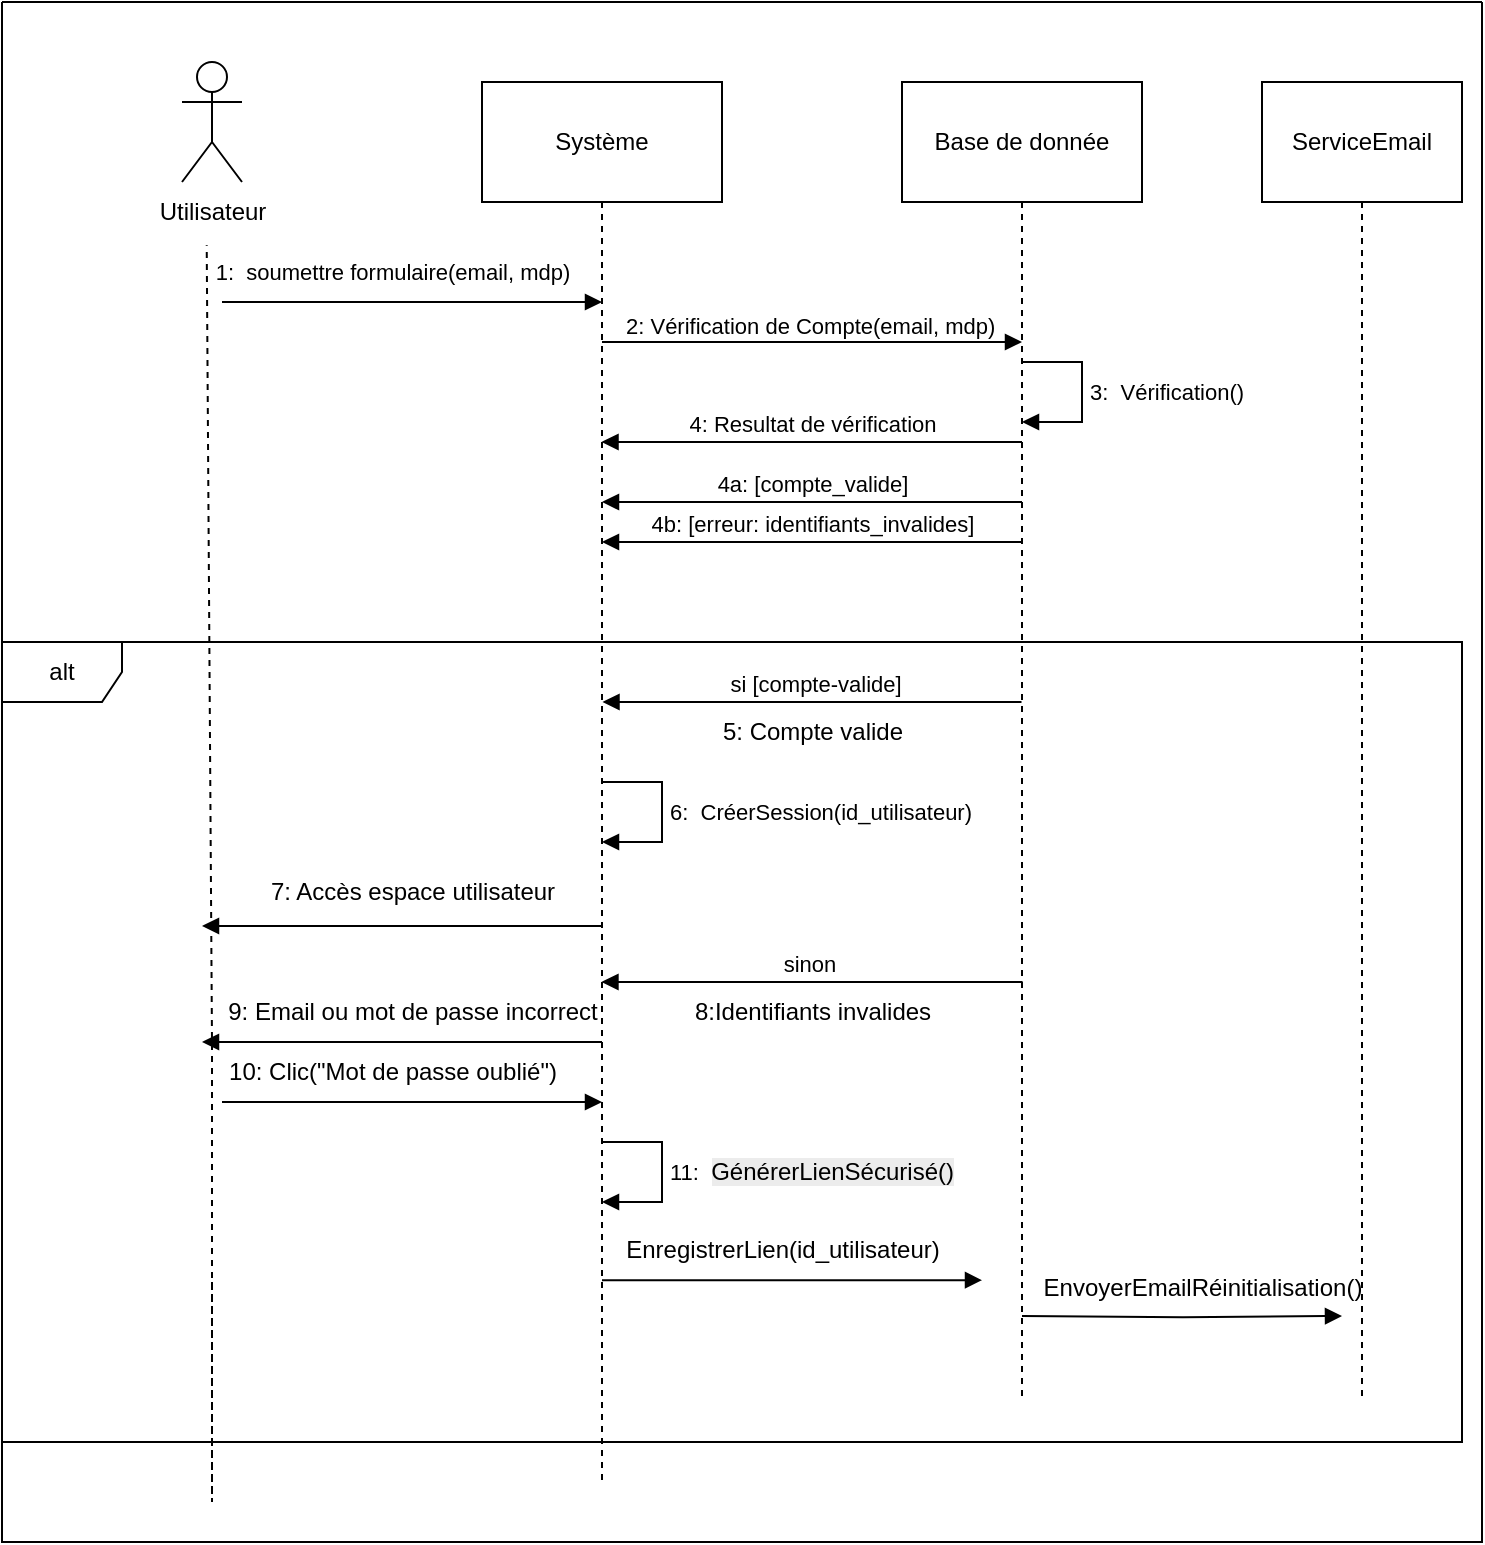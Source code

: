 <mxfile version="26.2.3">
  <diagram name="Page-1" id="2YBvvXClWsGukQMizWep">
    <mxGraphModel dx="1214" dy="543" grid="1" gridSize="10" guides="1" tooltips="1" connect="1" arrows="1" fold="1" page="1" pageScale="1" pageWidth="850" pageHeight="1100" math="0" shadow="0">
      <root>
        <mxCell id="0" />
        <mxCell id="1" parent="0" />
        <mxCell id="dc0nqa92FMbY49DklVH1-14" value="" style="swimlane;startSize=0;" parent="1" vertex="1">
          <mxGeometry x="70" y="30" width="740" height="770" as="geometry">
            <mxRectangle x="80" y="30" width="50" height="40" as="alternateBounds" />
          </mxGeometry>
        </mxCell>
        <mxCell id="dc0nqa92FMbY49DklVH1-15" value="Utilisateur" style="text;html=1;align=center;verticalAlign=middle;resizable=0;points=[];autosize=1;strokeColor=none;fillColor=none;" parent="dc0nqa92FMbY49DklVH1-14" vertex="1">
          <mxGeometry x="65" y="90" width="80" height="30" as="geometry" />
        </mxCell>
        <mxCell id="dc0nqa92FMbY49DklVH1-20" value="" style="endArrow=none;dashed=1;html=1;rounded=0;entryX=0.467;entryY=1.056;entryDx=0;entryDy=0;entryPerimeter=0;" parent="dc0nqa92FMbY49DklVH1-14" target="dc0nqa92FMbY49DklVH1-15" edge="1">
          <mxGeometry width="50" height="50" relative="1" as="geometry">
            <mxPoint x="105" y="640" as="sourcePoint" />
            <mxPoint x="223.22" y="150" as="targetPoint" />
            <Array as="points">
              <mxPoint x="105" y="750" />
              <mxPoint x="105" y="520" />
            </Array>
          </mxGeometry>
        </mxCell>
        <mxCell id="dc0nqa92FMbY49DklVH1-21" value="" style="shape=umlActor;verticalLabelPosition=bottom;verticalAlign=top;html=1;outlineConnect=0;" parent="dc0nqa92FMbY49DklVH1-14" vertex="1">
          <mxGeometry x="90" y="30" width="30" height="60" as="geometry" />
        </mxCell>
        <mxCell id="JqO3XtMDO4aosh0jrj5c-3" value="" style="endArrow=block;endFill=1;html=1;edgeStyle=orthogonalEdgeStyle;align=left;verticalAlign=top;rounded=0;" edge="1" parent="dc0nqa92FMbY49DklVH1-14">
          <mxGeometry x="-1" relative="1" as="geometry">
            <mxPoint x="300" y="170" as="sourcePoint" />
            <mxPoint x="510" y="170" as="targetPoint" />
          </mxGeometry>
        </mxCell>
        <mxCell id="JqO3XtMDO4aosh0jrj5c-4" value="2: Vérification de Compte(email, mdp)" style="edgeLabel;resizable=0;html=1;align=left;verticalAlign=bottom;" connectable="0" vertex="1" parent="JqO3XtMDO4aosh0jrj5c-3">
          <mxGeometry x="-1" relative="1" as="geometry">
            <mxPoint x="10" as="offset" />
          </mxGeometry>
        </mxCell>
        <mxCell id="JqO3XtMDO4aosh0jrj5c-10" value="4: Resultat de vérification" style="html=1;verticalAlign=bottom;endArrow=block;curved=0;rounded=0;" edge="1" parent="dc0nqa92FMbY49DklVH1-14">
          <mxGeometry relative="1" as="geometry">
            <mxPoint x="510" y="220" as="sourcePoint" />
            <mxPoint x="299.759" y="220" as="targetPoint" />
          </mxGeometry>
        </mxCell>
        <mxCell id="JqO3XtMDO4aosh0jrj5c-13" value="4b: [erreur: identifiants_invalides]" style="html=1;verticalAlign=bottom;endArrow=block;curved=0;rounded=0;" edge="1" parent="dc0nqa92FMbY49DklVH1-14">
          <mxGeometry relative="1" as="geometry">
            <mxPoint x="510" y="270" as="sourcePoint" />
            <mxPoint x="300" y="270" as="targetPoint" />
          </mxGeometry>
        </mxCell>
        <mxCell id="JqO3XtMDO4aosh0jrj5c-12" value="4a: [compte_valide]" style="html=1;verticalAlign=bottom;endArrow=block;curved=0;rounded=0;" edge="1" parent="dc0nqa92FMbY49DklVH1-14">
          <mxGeometry relative="1" as="geometry">
            <mxPoint x="510" y="250" as="sourcePoint" />
            <mxPoint x="300" y="250" as="targetPoint" />
          </mxGeometry>
        </mxCell>
        <mxCell id="dc0nqa92FMbY49DklVH1-11" value="Base de donnée" style="shape=umlLifeline;perimeter=lifelinePerimeter;whiteSpace=wrap;html=1;container=1;dropTarget=0;collapsible=0;recursiveResize=0;outlineConnect=0;portConstraint=eastwest;newEdgeStyle={&quot;curved&quot;:0,&quot;rounded&quot;:0};size=60;" parent="dc0nqa92FMbY49DklVH1-14" vertex="1">
          <mxGeometry x="450" y="40" width="120" height="660" as="geometry" />
        </mxCell>
        <mxCell id="dc0nqa92FMbY49DklVH1-12" value="Système" style="shape=umlLifeline;perimeter=lifelinePerimeter;whiteSpace=wrap;html=1;container=1;dropTarget=0;collapsible=0;recursiveResize=0;outlineConnect=0;portConstraint=eastwest;newEdgeStyle={&quot;curved&quot;:0,&quot;rounded&quot;:0};size=60;" parent="dc0nqa92FMbY49DklVH1-14" vertex="1">
          <mxGeometry x="240" y="40" width="120" height="700" as="geometry" />
        </mxCell>
        <mxCell id="JqO3XtMDO4aosh0jrj5c-14" value="Service&lt;span style=&quot;background-color: transparent; color: light-dark(rgb(0, 0, 0), rgb(255, 255, 255));&quot;&gt;Email&lt;/span&gt;" style="shape=umlLifeline;perimeter=lifelinePerimeter;whiteSpace=wrap;html=1;container=1;dropTarget=0;collapsible=0;recursiveResize=0;outlineConnect=0;portConstraint=eastwest;newEdgeStyle={&quot;curved&quot;:0,&quot;rounded&quot;:0};size=60;" vertex="1" parent="dc0nqa92FMbY49DklVH1-14">
          <mxGeometry x="630" y="40" width="100" height="660" as="geometry" />
        </mxCell>
        <mxCell id="JqO3XtMDO4aosh0jrj5c-15" value="alt" style="shape=umlFrame;whiteSpace=wrap;html=1;pointerEvents=0;" vertex="1" parent="dc0nqa92FMbY49DklVH1-14">
          <mxGeometry y="320" width="730" height="400" as="geometry" />
        </mxCell>
        <mxCell id="JqO3XtMDO4aosh0jrj5c-17" value="&amp;nbsp;si [compte-valide]" style="html=1;verticalAlign=bottom;endArrow=block;curved=0;rounded=0;" edge="1" parent="dc0nqa92FMbY49DklVH1-14">
          <mxGeometry relative="1" as="geometry">
            <mxPoint x="509.75" y="350" as="sourcePoint" />
            <mxPoint x="300.25" y="350" as="targetPoint" />
          </mxGeometry>
        </mxCell>
        <mxCell id="JqO3XtMDO4aosh0jrj5c-19" value="6:&amp;nbsp;&amp;nbsp;CréerSession(id_utilisateur)" style="html=1;align=left;spacingLeft=2;endArrow=block;rounded=0;edgeStyle=orthogonalEdgeStyle;curved=0;rounded=0;" edge="1" parent="dc0nqa92FMbY49DklVH1-14">
          <mxGeometry relative="1" as="geometry">
            <mxPoint x="300" y="390" as="sourcePoint" />
            <Array as="points">
              <mxPoint x="330" y="420" />
            </Array>
            <mxPoint x="300" y="420" as="targetPoint" />
          </mxGeometry>
        </mxCell>
        <mxCell id="JqO3XtMDO4aosh0jrj5c-22" value="sinon&amp;nbsp;" style="html=1;verticalAlign=bottom;endArrow=block;curved=0;rounded=0;" edge="1" parent="dc0nqa92FMbY49DklVH1-14">
          <mxGeometry relative="1" as="geometry">
            <mxPoint x="510.28" y="490" as="sourcePoint" />
            <mxPoint x="299.727" y="490" as="targetPoint" />
          </mxGeometry>
        </mxCell>
        <mxCell id="JqO3XtMDO4aosh0jrj5c-23" value="3:&amp;nbsp;&amp;nbsp;Vérification()" style="html=1;align=left;spacingLeft=2;endArrow=block;rounded=0;edgeStyle=orthogonalEdgeStyle;curved=0;rounded=0;" edge="1" parent="dc0nqa92FMbY49DklVH1-14">
          <mxGeometry relative="1" as="geometry">
            <mxPoint x="510" y="180" as="sourcePoint" />
            <Array as="points">
              <mxPoint x="540" y="210" />
            </Array>
            <mxPoint x="510" y="210" as="targetPoint" />
          </mxGeometry>
        </mxCell>
        <mxCell id="JqO3XtMDO4aosh0jrj5c-25" value="5: Compte valide" style="text;html=1;align=center;verticalAlign=middle;resizable=0;points=[];autosize=1;strokeColor=none;fillColor=none;" vertex="1" parent="dc0nqa92FMbY49DklVH1-14">
          <mxGeometry x="350" y="350" width="110" height="30" as="geometry" />
        </mxCell>
        <mxCell id="JqO3XtMDO4aosh0jrj5c-26" value="9: Email ou mot de passe incorrect" style="text;html=1;align=center;verticalAlign=middle;resizable=0;points=[];autosize=1;strokeColor=none;fillColor=none;" vertex="1" parent="dc0nqa92FMbY49DklVH1-14">
          <mxGeometry x="100" y="490" width="210" height="30" as="geometry" />
        </mxCell>
        <mxCell id="JqO3XtMDO4aosh0jrj5c-29" value="" style="html=1;verticalAlign=bottom;endArrow=block;curved=0;rounded=0;" edge="1" parent="dc0nqa92FMbY49DklVH1-14" source="dc0nqa92FMbY49DklVH1-12">
          <mxGeometry relative="1" as="geometry">
            <mxPoint x="300" y="460" as="sourcePoint" />
            <mxPoint x="100" y="462" as="targetPoint" />
          </mxGeometry>
        </mxCell>
        <mxCell id="JqO3XtMDO4aosh0jrj5c-30" value="7: Accès espace utilisateur" style="text;html=1;align=center;verticalAlign=middle;resizable=0;points=[];autosize=1;strokeColor=none;fillColor=none;" vertex="1" parent="dc0nqa92FMbY49DklVH1-14">
          <mxGeometry x="120" y="430" width="170" height="30" as="geometry" />
        </mxCell>
        <mxCell id="JqO3XtMDO4aosh0jrj5c-31" value="" style="html=1;verticalAlign=bottom;endArrow=block;curved=0;rounded=0;" edge="1" parent="dc0nqa92FMbY49DklVH1-14">
          <mxGeometry relative="1" as="geometry">
            <mxPoint x="300" y="520" as="sourcePoint" />
            <mxPoint x="100" y="520" as="targetPoint" />
          </mxGeometry>
        </mxCell>
        <mxCell id="JqO3XtMDO4aosh0jrj5c-34" value="8:Identifiants invalides" style="text;html=1;align=center;verticalAlign=middle;resizable=0;points=[];autosize=1;strokeColor=none;fillColor=none;" vertex="1" parent="dc0nqa92FMbY49DklVH1-14">
          <mxGeometry x="335" y="490" width="140" height="30" as="geometry" />
        </mxCell>
        <mxCell id="JqO3XtMDO4aosh0jrj5c-35" value="10:&amp;nbsp;Clic(&quot;Mot de passe oublié&quot;)" style="text;html=1;align=center;verticalAlign=middle;resizable=0;points=[];autosize=1;strokeColor=none;fillColor=none;" vertex="1" parent="dc0nqa92FMbY49DklVH1-14">
          <mxGeometry x="100" y="520" width="190" height="30" as="geometry" />
        </mxCell>
        <mxCell id="JqO3XtMDO4aosh0jrj5c-39" value="11:&amp;nbsp;&amp;nbsp;&lt;span style=&quot;font-size: 12px; text-align: center; background-color: rgb(236, 236, 236);&quot;&gt;GénérerLienSécurisé()&lt;/span&gt;" style="html=1;align=left;spacingLeft=2;endArrow=block;rounded=0;edgeStyle=orthogonalEdgeStyle;curved=0;rounded=0;" edge="1" parent="dc0nqa92FMbY49DklVH1-14">
          <mxGeometry relative="1" as="geometry">
            <mxPoint x="300" y="570" as="sourcePoint" />
            <Array as="points">
              <mxPoint x="330" y="600" />
            </Array>
            <mxPoint x="300" y="600" as="targetPoint" />
          </mxGeometry>
        </mxCell>
        <mxCell id="JqO3XtMDO4aosh0jrj5c-40" value="EnregistrerLien(id_utilisateur)" style="text;html=1;align=center;verticalAlign=middle;resizable=0;points=[];autosize=1;strokeColor=none;fillColor=none;" vertex="1" parent="dc0nqa92FMbY49DklVH1-14">
          <mxGeometry x="300" y="609.09" width="180" height="30" as="geometry" />
        </mxCell>
        <mxCell id="JqO3XtMDO4aosh0jrj5c-41" value="" style="endArrow=block;endFill=1;html=1;edgeStyle=orthogonalEdgeStyle;align=left;verticalAlign=top;rounded=0;entryX=0.5;entryY=0.183;entryDx=0;entryDy=0;entryPerimeter=0;" edge="1" parent="dc0nqa92FMbY49DklVH1-14">
          <mxGeometry x="-1" relative="1" as="geometry">
            <mxPoint x="300" y="639.09" as="sourcePoint" />
            <mxPoint x="490" y="639.09" as="targetPoint" />
          </mxGeometry>
        </mxCell>
        <mxCell id="JqO3XtMDO4aosh0jrj5c-50" value="" style="endArrow=block;endFill=1;html=1;edgeStyle=orthogonalEdgeStyle;align=left;verticalAlign=top;rounded=0;entryX=0.5;entryY=0.183;entryDx=0;entryDy=0;entryPerimeter=0;" edge="1" parent="dc0nqa92FMbY49DklVH1-14">
          <mxGeometry x="-1" relative="1" as="geometry">
            <mxPoint x="110" y="150" as="sourcePoint" />
            <mxPoint x="300" y="150" as="targetPoint" />
          </mxGeometry>
        </mxCell>
        <mxCell id="JqO3XtMDO4aosh0jrj5c-44" value="&lt;span style=&quot;font-size: 11px; text-align: left; background-color: rgb(255, 255, 255);&quot;&gt;1:&amp;nbsp;&amp;nbsp;soumettre formulaire(email, mdp)&lt;/span&gt;" style="text;html=1;align=center;verticalAlign=middle;resizable=0;points=[];autosize=1;strokeColor=none;fillColor=none;" vertex="1" parent="dc0nqa92FMbY49DklVH1-14">
          <mxGeometry x="95" y="120" width="200" height="30" as="geometry" />
        </mxCell>
        <mxCell id="JqO3XtMDO4aosh0jrj5c-51" value="EnvoyerEmailRéinitialisation()" style="text;html=1;align=center;verticalAlign=middle;resizable=0;points=[];autosize=1;strokeColor=none;fillColor=none;" vertex="1" parent="dc0nqa92FMbY49DklVH1-14">
          <mxGeometry x="510" y="628" width="180" height="30" as="geometry" />
        </mxCell>
        <mxCell id="JqO3XtMDO4aosh0jrj5c-36" value="" style="endArrow=block;endFill=1;html=1;edgeStyle=orthogonalEdgeStyle;align=left;verticalAlign=top;rounded=0;entryX=0.5;entryY=0.183;entryDx=0;entryDy=0;entryPerimeter=0;" edge="1" parent="1">
          <mxGeometry x="-1" relative="1" as="geometry">
            <mxPoint x="180" y="580" as="sourcePoint" />
            <mxPoint x="370" y="580" as="targetPoint" />
          </mxGeometry>
        </mxCell>
        <mxCell id="JqO3XtMDO4aosh0jrj5c-53" value="" style="endArrow=block;endFill=1;html=1;edgeStyle=orthogonalEdgeStyle;align=left;verticalAlign=top;rounded=0;" edge="1" parent="1">
          <mxGeometry x="-1" relative="1" as="geometry">
            <mxPoint x="580" y="687.05" as="sourcePoint" />
            <mxPoint x="740" y="687" as="targetPoint" />
          </mxGeometry>
        </mxCell>
      </root>
    </mxGraphModel>
  </diagram>
</mxfile>
